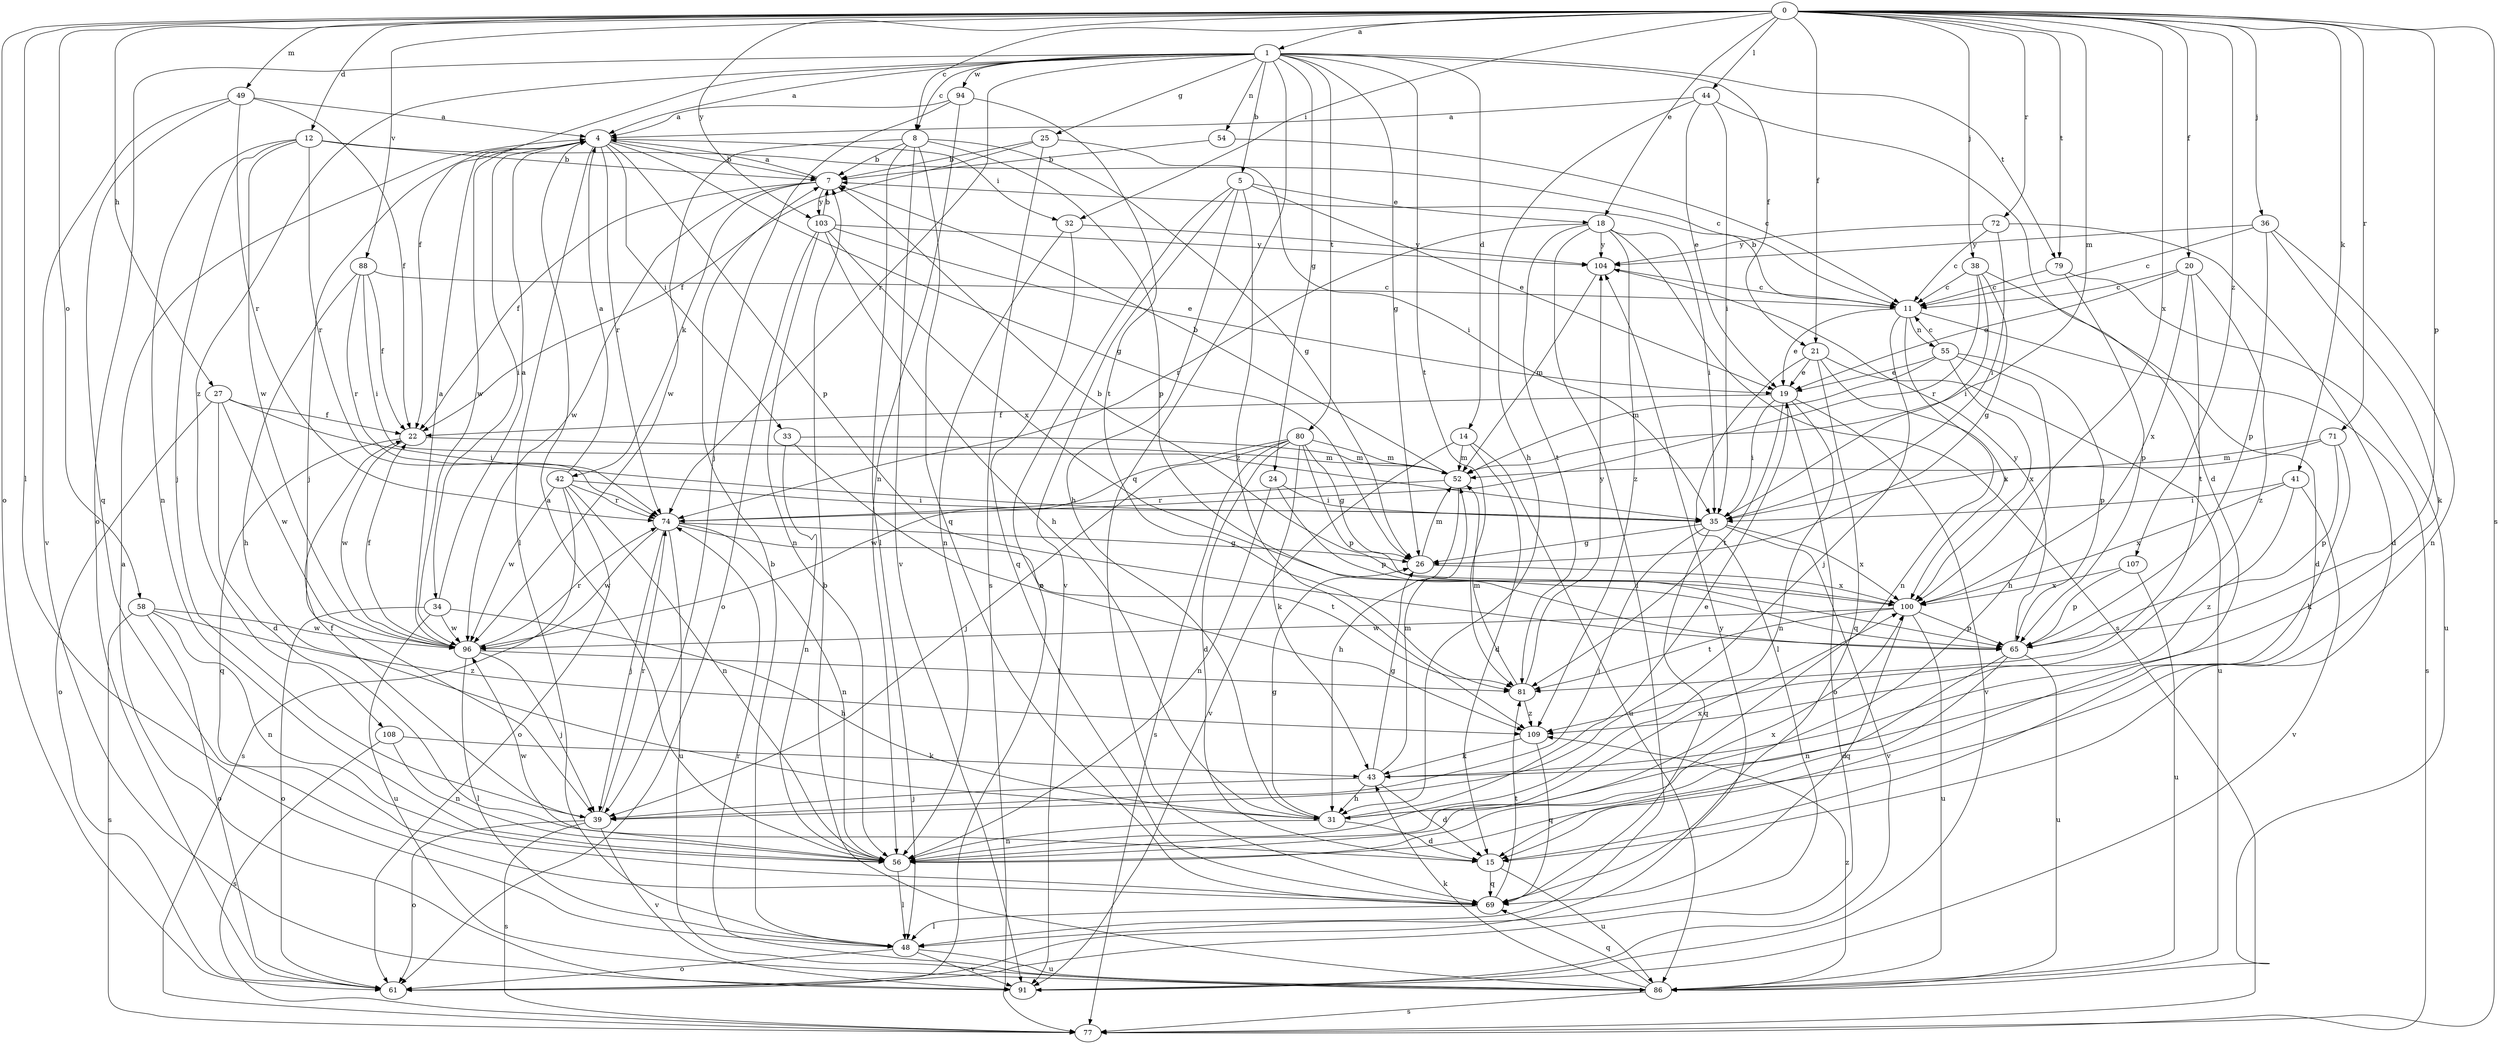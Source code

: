 strict digraph  {
0;
1;
4;
5;
7;
8;
11;
12;
14;
15;
18;
19;
20;
21;
22;
24;
25;
26;
27;
31;
32;
33;
34;
35;
36;
38;
39;
41;
42;
43;
44;
48;
49;
52;
54;
55;
56;
58;
61;
65;
69;
71;
72;
74;
77;
79;
80;
81;
86;
88;
91;
94;
96;
100;
103;
104;
107;
108;
109;
0 -> 1  [label=a];
0 -> 8  [label=c];
0 -> 12  [label=d];
0 -> 18  [label=e];
0 -> 20  [label=f];
0 -> 21  [label=f];
0 -> 27  [label=h];
0 -> 32  [label=i];
0 -> 36  [label=j];
0 -> 38  [label=j];
0 -> 41  [label=k];
0 -> 44  [label=l];
0 -> 48  [label=l];
0 -> 49  [label=m];
0 -> 52  [label=m];
0 -> 58  [label=o];
0 -> 61  [label=o];
0 -> 65  [label=p];
0 -> 71  [label=r];
0 -> 72  [label=r];
0 -> 77  [label=s];
0 -> 79  [label=t];
0 -> 88  [label=v];
0 -> 100  [label=x];
0 -> 103  [label=y];
0 -> 107  [label=z];
1 -> 4  [label=a];
1 -> 5  [label=b];
1 -> 8  [label=c];
1 -> 14  [label=d];
1 -> 21  [label=f];
1 -> 22  [label=f];
1 -> 24  [label=g];
1 -> 25  [label=g];
1 -> 26  [label=g];
1 -> 54  [label=n];
1 -> 61  [label=o];
1 -> 69  [label=q];
1 -> 74  [label=r];
1 -> 79  [label=t];
1 -> 80  [label=t];
1 -> 81  [label=t];
1 -> 94  [label=w];
1 -> 108  [label=z];
4 -> 7  [label=b];
4 -> 26  [label=g];
4 -> 32  [label=i];
4 -> 33  [label=i];
4 -> 34  [label=i];
4 -> 39  [label=j];
4 -> 48  [label=l];
4 -> 65  [label=p];
4 -> 74  [label=r];
4 -> 96  [label=w];
5 -> 18  [label=e];
5 -> 19  [label=e];
5 -> 31  [label=h];
5 -> 61  [label=o];
5 -> 91  [label=v];
5 -> 109  [label=z];
7 -> 4  [label=a];
7 -> 22  [label=f];
7 -> 42  [label=k];
7 -> 96  [label=w];
7 -> 103  [label=y];
8 -> 7  [label=b];
8 -> 26  [label=g];
8 -> 48  [label=l];
8 -> 65  [label=p];
8 -> 69  [label=q];
8 -> 91  [label=v];
8 -> 96  [label=w];
11 -> 7  [label=b];
11 -> 19  [label=e];
11 -> 39  [label=j];
11 -> 55  [label=n];
11 -> 56  [label=n];
11 -> 77  [label=s];
12 -> 7  [label=b];
12 -> 11  [label=c];
12 -> 39  [label=j];
12 -> 56  [label=n];
12 -> 74  [label=r];
12 -> 96  [label=w];
14 -> 15  [label=d];
14 -> 52  [label=m];
14 -> 86  [label=u];
14 -> 91  [label=v];
15 -> 69  [label=q];
15 -> 86  [label=u];
18 -> 35  [label=i];
18 -> 48  [label=l];
18 -> 74  [label=r];
18 -> 77  [label=s];
18 -> 81  [label=t];
18 -> 104  [label=y];
18 -> 109  [label=z];
19 -> 22  [label=f];
19 -> 35  [label=i];
19 -> 56  [label=n];
19 -> 61  [label=o];
19 -> 81  [label=t];
19 -> 91  [label=v];
20 -> 11  [label=c];
20 -> 19  [label=e];
20 -> 81  [label=t];
20 -> 100  [label=x];
20 -> 109  [label=z];
21 -> 19  [label=e];
21 -> 48  [label=l];
21 -> 69  [label=q];
21 -> 86  [label=u];
21 -> 100  [label=x];
22 -> 52  [label=m];
22 -> 69  [label=q];
22 -> 96  [label=w];
24 -> 35  [label=i];
24 -> 56  [label=n];
24 -> 65  [label=p];
25 -> 7  [label=b];
25 -> 22  [label=f];
25 -> 35  [label=i];
25 -> 77  [label=s];
26 -> 52  [label=m];
26 -> 100  [label=x];
27 -> 15  [label=d];
27 -> 22  [label=f];
27 -> 35  [label=i];
27 -> 61  [label=o];
27 -> 96  [label=w];
31 -> 15  [label=d];
31 -> 19  [label=e];
31 -> 26  [label=g];
31 -> 56  [label=n];
31 -> 100  [label=x];
32 -> 56  [label=n];
32 -> 69  [label=q];
32 -> 104  [label=y];
33 -> 52  [label=m];
33 -> 56  [label=n];
33 -> 109  [label=z];
34 -> 4  [label=a];
34 -> 31  [label=h];
34 -> 61  [label=o];
34 -> 86  [label=u];
34 -> 96  [label=w];
35 -> 26  [label=g];
35 -> 39  [label=j];
35 -> 69  [label=q];
35 -> 91  [label=v];
35 -> 100  [label=x];
36 -> 11  [label=c];
36 -> 43  [label=k];
36 -> 56  [label=n];
36 -> 65  [label=p];
36 -> 104  [label=y];
38 -> 11  [label=c];
38 -> 15  [label=d];
38 -> 26  [label=g];
38 -> 35  [label=i];
38 -> 74  [label=r];
39 -> 22  [label=f];
39 -> 61  [label=o];
39 -> 74  [label=r];
39 -> 77  [label=s];
39 -> 91  [label=v];
41 -> 35  [label=i];
41 -> 91  [label=v];
41 -> 100  [label=x];
41 -> 109  [label=z];
42 -> 4  [label=a];
42 -> 35  [label=i];
42 -> 56  [label=n];
42 -> 61  [label=o];
42 -> 74  [label=r];
42 -> 77  [label=s];
42 -> 96  [label=w];
43 -> 15  [label=d];
43 -> 26  [label=g];
43 -> 31  [label=h];
43 -> 39  [label=j];
43 -> 52  [label=m];
44 -> 4  [label=a];
44 -> 15  [label=d];
44 -> 19  [label=e];
44 -> 31  [label=h];
44 -> 35  [label=i];
48 -> 7  [label=b];
48 -> 61  [label=o];
48 -> 86  [label=u];
48 -> 91  [label=v];
49 -> 4  [label=a];
49 -> 22  [label=f];
49 -> 69  [label=q];
49 -> 74  [label=r];
49 -> 91  [label=v];
52 -> 7  [label=b];
52 -> 31  [label=h];
52 -> 74  [label=r];
54 -> 7  [label=b];
54 -> 11  [label=c];
55 -> 11  [label=c];
55 -> 19  [label=e];
55 -> 31  [label=h];
55 -> 52  [label=m];
55 -> 65  [label=p];
55 -> 100  [label=x];
56 -> 4  [label=a];
56 -> 48  [label=l];
56 -> 96  [label=w];
56 -> 100  [label=x];
58 -> 56  [label=n];
58 -> 61  [label=o];
58 -> 77  [label=s];
58 -> 96  [label=w];
58 -> 109  [label=z];
61 -> 104  [label=y];
65 -> 15  [label=d];
65 -> 56  [label=n];
65 -> 86  [label=u];
65 -> 104  [label=y];
69 -> 48  [label=l];
69 -> 81  [label=t];
71 -> 35  [label=i];
71 -> 43  [label=k];
71 -> 52  [label=m];
71 -> 65  [label=p];
72 -> 11  [label=c];
72 -> 15  [label=d];
72 -> 35  [label=i];
72 -> 104  [label=y];
74 -> 26  [label=g];
74 -> 39  [label=j];
74 -> 56  [label=n];
74 -> 81  [label=t];
74 -> 86  [label=u];
74 -> 96  [label=w];
79 -> 11  [label=c];
79 -> 65  [label=p];
79 -> 86  [label=u];
80 -> 15  [label=d];
80 -> 26  [label=g];
80 -> 39  [label=j];
80 -> 43  [label=k];
80 -> 52  [label=m];
80 -> 65  [label=p];
80 -> 77  [label=s];
80 -> 96  [label=w];
81 -> 52  [label=m];
81 -> 104  [label=y];
81 -> 109  [label=z];
86 -> 7  [label=b];
86 -> 43  [label=k];
86 -> 69  [label=q];
86 -> 74  [label=r];
86 -> 77  [label=s];
86 -> 109  [label=z];
88 -> 11  [label=c];
88 -> 22  [label=f];
88 -> 31  [label=h];
88 -> 35  [label=i];
88 -> 74  [label=r];
91 -> 4  [label=a];
94 -> 4  [label=a];
94 -> 39  [label=j];
94 -> 56  [label=n];
94 -> 81  [label=t];
96 -> 4  [label=a];
96 -> 22  [label=f];
96 -> 39  [label=j];
96 -> 48  [label=l];
96 -> 74  [label=r];
96 -> 81  [label=t];
100 -> 7  [label=b];
100 -> 65  [label=p];
100 -> 69  [label=q];
100 -> 81  [label=t];
100 -> 86  [label=u];
100 -> 96  [label=w];
103 -> 7  [label=b];
103 -> 19  [label=e];
103 -> 31  [label=h];
103 -> 56  [label=n];
103 -> 61  [label=o];
103 -> 100  [label=x];
103 -> 104  [label=y];
104 -> 11  [label=c];
104 -> 52  [label=m];
107 -> 65  [label=p];
107 -> 86  [label=u];
107 -> 100  [label=x];
108 -> 43  [label=k];
108 -> 56  [label=n];
108 -> 77  [label=s];
109 -> 43  [label=k];
109 -> 69  [label=q];
}
